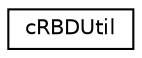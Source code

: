 digraph "Graphical Class Hierarchy"
{
 // LATEX_PDF_SIZE
  edge [fontname="Helvetica",fontsize="10",labelfontname="Helvetica",labelfontsize="10"];
  node [fontname="Helvetica",fontsize="10",shape=record];
  rankdir="LR";
  Node0 [label="cRBDUtil",height=0.2,width=0.4,color="black", fillcolor="white", style="filled",URL="$classc_r_b_d_util.html",tooltip=" "];
}
